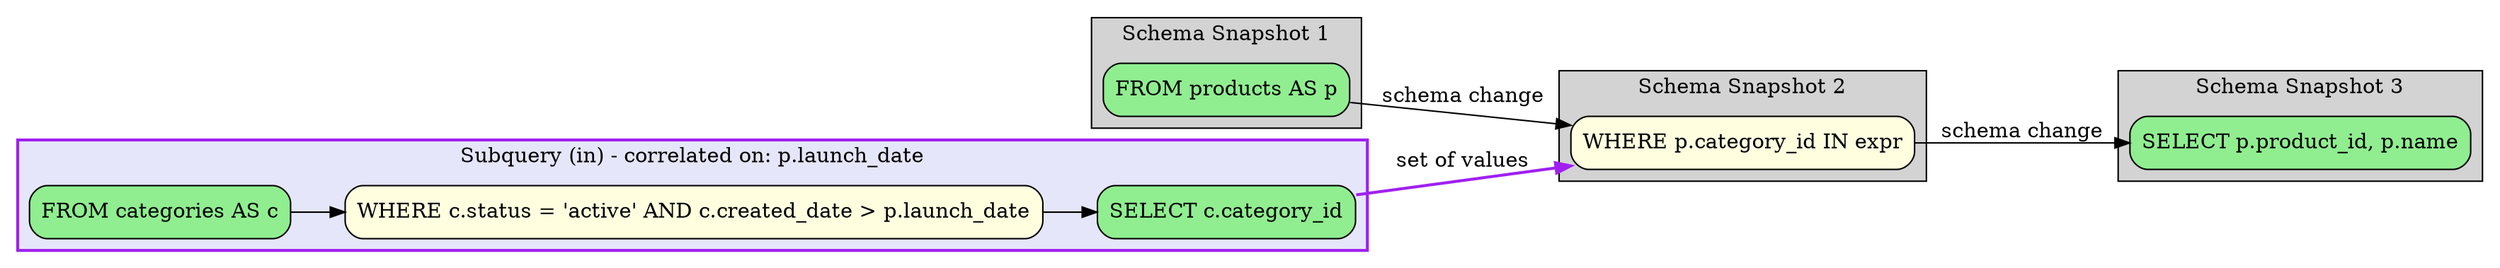 digraph sqloflow {
  rankdir=LR;
  node [shape=box, style=rounded];

  // Schema view with snapshots
  subgraph cluster_0 {
    label="Schema Snapshot 1";
    style=filled;
    fillcolor=lightgray;
    // Relations: p
    node_0 [label="FROM products AS p", fillcolor=lightgreen, style="filled,rounded"];
  }
  subgraph cluster_1 {
    label="Schema Snapshot 2";
    style=filled;
    fillcolor=lightgray;
    // Relations: p, c
    node_1 [label="WHERE p.category_id IN expr", fillcolor=lightyellow, style="filled,rounded"];
  }
  subgraph cluster_2 {
    label="Schema Snapshot 3";
    style=filled;
    fillcolor=lightgray;
    // Relations: _result
    node_3 [label="SELECT p.product_id, p.name", fillcolor=lightgreen, style="filled,rounded"];
  }

  // Subquery 1
  subgraph cluster_node_2 {
    label="Subquery (in) - correlated on: p.launch_date";
    style=filled;
    fillcolor=lavender;
    color=purple;
    penwidth=2;
    subq_2_node_0 [label="FROM categories AS c", fillcolor=lightgreen, style="filled,rounded"];
    subq_2_node_1 [label="WHERE c.status = 'active' AND c.created_date > p.launch_date", fillcolor=lightyellow, style="filled,rounded"];
    subq_2_node_2 [label="SELECT c.category_id", fillcolor=lightgreen, style="filled,rounded"];
    subq_2_node_0 -> subq_2_node_1 [color=black];
    subq_2_node_1 -> subq_2_node_2 [color=black];
  }
  subq_2_node_2 -> node_1 [color=purple, style=bold, label="set of values"];

  // Schema transformation edges
  node_0 -> node_1 [color=black, label="schema change"];
  node_1 -> node_3 [color=black, label="schema change"];
}